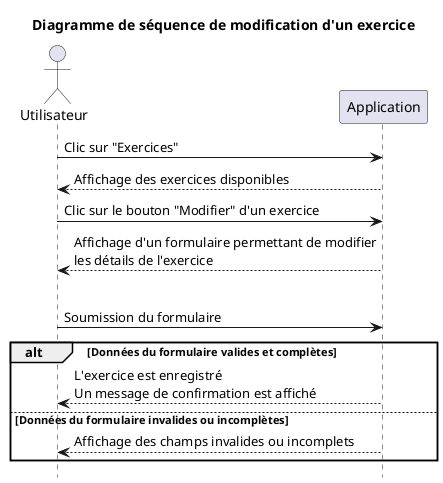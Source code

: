 @startuml
hide footbox
actor Utilisateur

title Diagramme de séquence de modification d'un exercice

Utilisateur -> Application: Clic sur "Exercices"
Utilisateur <-- Application: Affichage des exercices disponibles

Utilisateur -> Application: Clic sur le bouton "Modifier" d'un exercice
Utilisateur <-- Application: Affichage d'un formulaire permettant de modifier\nles détails de l'exercice
|||
Utilisateur -> Application: Soumission du formulaire

alt Données du formulaire valides et complètes

    Utilisateur <-- Application: L'exercice est enregistré\nUn message de confirmation est affiché

else Données du formulaire invalides ou incomplètes

    Utilisateur <-- Application: Affichage des champs invalides ou incomplets
end
@enduml
